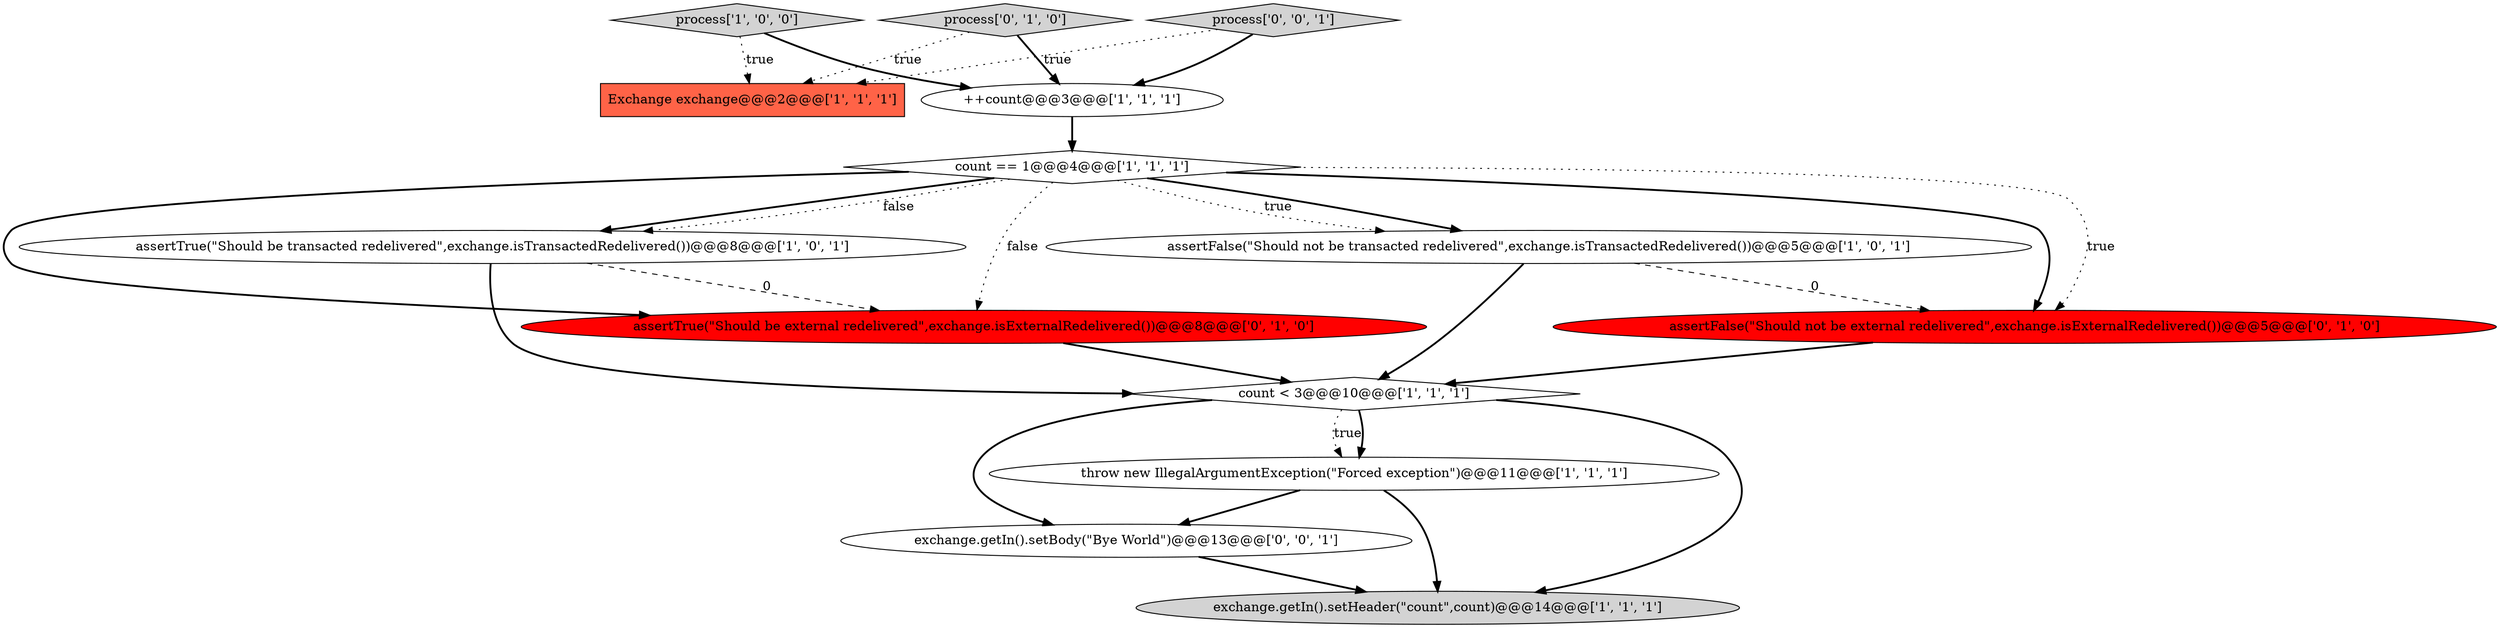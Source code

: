 digraph {
13 [style = filled, label = "exchange.getIn().setBody(\"Bye World\")@@@13@@@['0', '0', '1']", fillcolor = white, shape = ellipse image = "AAA0AAABBB3BBB"];
1 [style = filled, label = "assertFalse(\"Should not be transacted redelivered\",exchange.isTransactedRedelivered())@@@5@@@['1', '0', '1']", fillcolor = white, shape = ellipse image = "AAA0AAABBB1BBB"];
6 [style = filled, label = "count < 3@@@10@@@['1', '1', '1']", fillcolor = white, shape = diamond image = "AAA0AAABBB1BBB"];
7 [style = filled, label = "throw new IllegalArgumentException(\"Forced exception\")@@@11@@@['1', '1', '1']", fillcolor = white, shape = ellipse image = "AAA0AAABBB1BBB"];
2 [style = filled, label = "process['1', '0', '0']", fillcolor = lightgray, shape = diamond image = "AAA0AAABBB1BBB"];
4 [style = filled, label = "++count@@@3@@@['1', '1', '1']", fillcolor = white, shape = ellipse image = "AAA0AAABBB1BBB"];
3 [style = filled, label = "assertTrue(\"Should be transacted redelivered\",exchange.isTransactedRedelivered())@@@8@@@['1', '0', '1']", fillcolor = white, shape = ellipse image = "AAA0AAABBB1BBB"];
10 [style = filled, label = "assertTrue(\"Should be external redelivered\",exchange.isExternalRedelivered())@@@8@@@['0', '1', '0']", fillcolor = red, shape = ellipse image = "AAA1AAABBB2BBB"];
8 [style = filled, label = "Exchange exchange@@@2@@@['1', '1', '1']", fillcolor = tomato, shape = box image = "AAA0AAABBB1BBB"];
11 [style = filled, label = "assertFalse(\"Should not be external redelivered\",exchange.isExternalRedelivered())@@@5@@@['0', '1', '0']", fillcolor = red, shape = ellipse image = "AAA1AAABBB2BBB"];
0 [style = filled, label = "exchange.getIn().setHeader(\"count\",count)@@@14@@@['1', '1', '1']", fillcolor = lightgray, shape = ellipse image = "AAA0AAABBB1BBB"];
5 [style = filled, label = "count == 1@@@4@@@['1', '1', '1']", fillcolor = white, shape = diamond image = "AAA0AAABBB1BBB"];
12 [style = filled, label = "process['0', '0', '1']", fillcolor = lightgray, shape = diamond image = "AAA0AAABBB3BBB"];
9 [style = filled, label = "process['0', '1', '0']", fillcolor = lightgray, shape = diamond image = "AAA0AAABBB2BBB"];
7->13 [style = bold, label=""];
5->3 [style = bold, label=""];
5->10 [style = bold, label=""];
12->8 [style = dotted, label="true"];
9->4 [style = bold, label=""];
5->1 [style = dotted, label="true"];
11->6 [style = bold, label=""];
5->10 [style = dotted, label="false"];
3->6 [style = bold, label=""];
7->0 [style = bold, label=""];
6->0 [style = bold, label=""];
2->4 [style = bold, label=""];
10->6 [style = bold, label=""];
9->8 [style = dotted, label="true"];
5->1 [style = bold, label=""];
5->11 [style = dotted, label="true"];
1->6 [style = bold, label=""];
12->4 [style = bold, label=""];
1->11 [style = dashed, label="0"];
6->13 [style = bold, label=""];
5->3 [style = dotted, label="false"];
6->7 [style = dotted, label="true"];
5->11 [style = bold, label=""];
3->10 [style = dashed, label="0"];
6->7 [style = bold, label=""];
4->5 [style = bold, label=""];
2->8 [style = dotted, label="true"];
13->0 [style = bold, label=""];
}
